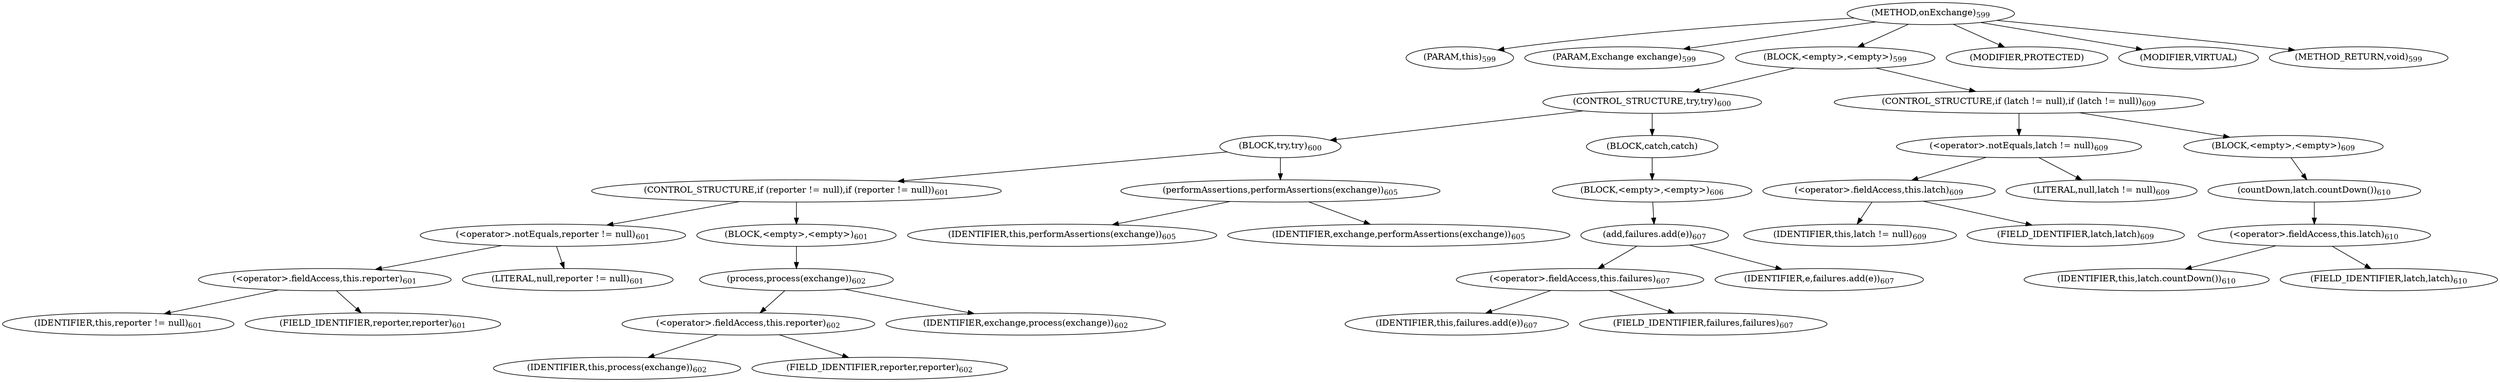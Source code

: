 digraph "onExchange" {  
"1443" [label = <(METHOD,onExchange)<SUB>599</SUB>> ]
"99" [label = <(PARAM,this)<SUB>599</SUB>> ]
"1444" [label = <(PARAM,Exchange exchange)<SUB>599</SUB>> ]
"1445" [label = <(BLOCK,&lt;empty&gt;,&lt;empty&gt;)<SUB>599</SUB>> ]
"1446" [label = <(CONTROL_STRUCTURE,try,try)<SUB>600</SUB>> ]
"1447" [label = <(BLOCK,try,try)<SUB>600</SUB>> ]
"1448" [label = <(CONTROL_STRUCTURE,if (reporter != null),if (reporter != null))<SUB>601</SUB>> ]
"1449" [label = <(&lt;operator&gt;.notEquals,reporter != null)<SUB>601</SUB>> ]
"1450" [label = <(&lt;operator&gt;.fieldAccess,this.reporter)<SUB>601</SUB>> ]
"1451" [label = <(IDENTIFIER,this,reporter != null)<SUB>601</SUB>> ]
"1452" [label = <(FIELD_IDENTIFIER,reporter,reporter)<SUB>601</SUB>> ]
"1453" [label = <(LITERAL,null,reporter != null)<SUB>601</SUB>> ]
"1454" [label = <(BLOCK,&lt;empty&gt;,&lt;empty&gt;)<SUB>601</SUB>> ]
"1455" [label = <(process,process(exchange))<SUB>602</SUB>> ]
"1456" [label = <(&lt;operator&gt;.fieldAccess,this.reporter)<SUB>602</SUB>> ]
"1457" [label = <(IDENTIFIER,this,process(exchange))<SUB>602</SUB>> ]
"1458" [label = <(FIELD_IDENTIFIER,reporter,reporter)<SUB>602</SUB>> ]
"1459" [label = <(IDENTIFIER,exchange,process(exchange))<SUB>602</SUB>> ]
"1460" [label = <(performAssertions,performAssertions(exchange))<SUB>605</SUB>> ]
"98" [label = <(IDENTIFIER,this,performAssertions(exchange))<SUB>605</SUB>> ]
"1461" [label = <(IDENTIFIER,exchange,performAssertions(exchange))<SUB>605</SUB>> ]
"1462" [label = <(BLOCK,catch,catch)> ]
"1463" [label = <(BLOCK,&lt;empty&gt;,&lt;empty&gt;)<SUB>606</SUB>> ]
"1464" [label = <(add,failures.add(e))<SUB>607</SUB>> ]
"1465" [label = <(&lt;operator&gt;.fieldAccess,this.failures)<SUB>607</SUB>> ]
"1466" [label = <(IDENTIFIER,this,failures.add(e))<SUB>607</SUB>> ]
"1467" [label = <(FIELD_IDENTIFIER,failures,failures)<SUB>607</SUB>> ]
"1468" [label = <(IDENTIFIER,e,failures.add(e))<SUB>607</SUB>> ]
"1469" [label = <(CONTROL_STRUCTURE,if (latch != null),if (latch != null))<SUB>609</SUB>> ]
"1470" [label = <(&lt;operator&gt;.notEquals,latch != null)<SUB>609</SUB>> ]
"1471" [label = <(&lt;operator&gt;.fieldAccess,this.latch)<SUB>609</SUB>> ]
"1472" [label = <(IDENTIFIER,this,latch != null)<SUB>609</SUB>> ]
"1473" [label = <(FIELD_IDENTIFIER,latch,latch)<SUB>609</SUB>> ]
"1474" [label = <(LITERAL,null,latch != null)<SUB>609</SUB>> ]
"1475" [label = <(BLOCK,&lt;empty&gt;,&lt;empty&gt;)<SUB>609</SUB>> ]
"1476" [label = <(countDown,latch.countDown())<SUB>610</SUB>> ]
"1477" [label = <(&lt;operator&gt;.fieldAccess,this.latch)<SUB>610</SUB>> ]
"1478" [label = <(IDENTIFIER,this,latch.countDown())<SUB>610</SUB>> ]
"1479" [label = <(FIELD_IDENTIFIER,latch,latch)<SUB>610</SUB>> ]
"1480" [label = <(MODIFIER,PROTECTED)> ]
"1481" [label = <(MODIFIER,VIRTUAL)> ]
"1482" [label = <(METHOD_RETURN,void)<SUB>599</SUB>> ]
  "1443" -> "99" 
  "1443" -> "1444" 
  "1443" -> "1445" 
  "1443" -> "1480" 
  "1443" -> "1481" 
  "1443" -> "1482" 
  "1445" -> "1446" 
  "1445" -> "1469" 
  "1446" -> "1447" 
  "1446" -> "1462" 
  "1447" -> "1448" 
  "1447" -> "1460" 
  "1448" -> "1449" 
  "1448" -> "1454" 
  "1449" -> "1450" 
  "1449" -> "1453" 
  "1450" -> "1451" 
  "1450" -> "1452" 
  "1454" -> "1455" 
  "1455" -> "1456" 
  "1455" -> "1459" 
  "1456" -> "1457" 
  "1456" -> "1458" 
  "1460" -> "98" 
  "1460" -> "1461" 
  "1462" -> "1463" 
  "1463" -> "1464" 
  "1464" -> "1465" 
  "1464" -> "1468" 
  "1465" -> "1466" 
  "1465" -> "1467" 
  "1469" -> "1470" 
  "1469" -> "1475" 
  "1470" -> "1471" 
  "1470" -> "1474" 
  "1471" -> "1472" 
  "1471" -> "1473" 
  "1475" -> "1476" 
  "1476" -> "1477" 
  "1477" -> "1478" 
  "1477" -> "1479" 
}

